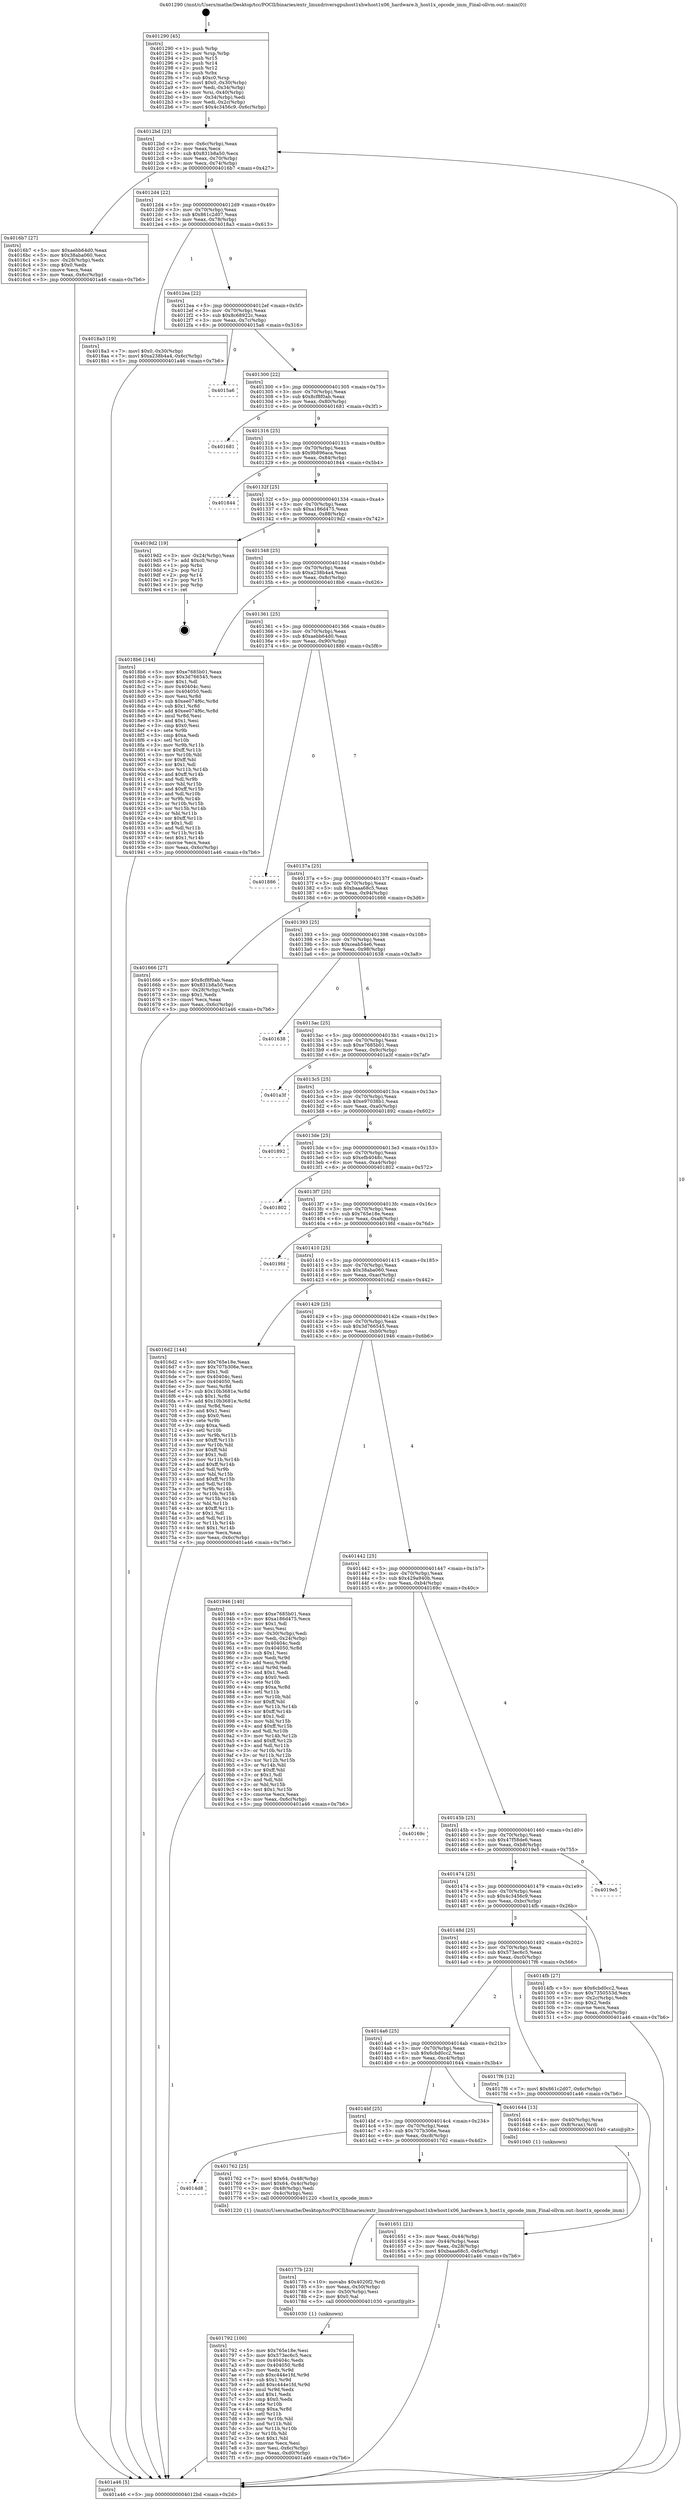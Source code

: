 digraph "0x401290" {
  label = "0x401290 (/mnt/c/Users/mathe/Desktop/tcc/POCII/binaries/extr_linuxdriversgpuhost1xhwhost1x06_hardware.h_host1x_opcode_imm_Final-ollvm.out::main(0))"
  labelloc = "t"
  node[shape=record]

  Entry [label="",width=0.3,height=0.3,shape=circle,fillcolor=black,style=filled]
  "0x4012bd" [label="{
     0x4012bd [23]\l
     | [instrs]\l
     &nbsp;&nbsp;0x4012bd \<+3\>: mov -0x6c(%rbp),%eax\l
     &nbsp;&nbsp;0x4012c0 \<+2\>: mov %eax,%ecx\l
     &nbsp;&nbsp;0x4012c2 \<+6\>: sub $0x831b8a50,%ecx\l
     &nbsp;&nbsp;0x4012c8 \<+3\>: mov %eax,-0x70(%rbp)\l
     &nbsp;&nbsp;0x4012cb \<+3\>: mov %ecx,-0x74(%rbp)\l
     &nbsp;&nbsp;0x4012ce \<+6\>: je 00000000004016b7 \<main+0x427\>\l
  }"]
  "0x4016b7" [label="{
     0x4016b7 [27]\l
     | [instrs]\l
     &nbsp;&nbsp;0x4016b7 \<+5\>: mov $0xaebb64d0,%eax\l
     &nbsp;&nbsp;0x4016bc \<+5\>: mov $0x38aba060,%ecx\l
     &nbsp;&nbsp;0x4016c1 \<+3\>: mov -0x28(%rbp),%edx\l
     &nbsp;&nbsp;0x4016c4 \<+3\>: cmp $0x0,%edx\l
     &nbsp;&nbsp;0x4016c7 \<+3\>: cmove %ecx,%eax\l
     &nbsp;&nbsp;0x4016ca \<+3\>: mov %eax,-0x6c(%rbp)\l
     &nbsp;&nbsp;0x4016cd \<+5\>: jmp 0000000000401a46 \<main+0x7b6\>\l
  }"]
  "0x4012d4" [label="{
     0x4012d4 [22]\l
     | [instrs]\l
     &nbsp;&nbsp;0x4012d4 \<+5\>: jmp 00000000004012d9 \<main+0x49\>\l
     &nbsp;&nbsp;0x4012d9 \<+3\>: mov -0x70(%rbp),%eax\l
     &nbsp;&nbsp;0x4012dc \<+5\>: sub $0x861c2d07,%eax\l
     &nbsp;&nbsp;0x4012e1 \<+3\>: mov %eax,-0x78(%rbp)\l
     &nbsp;&nbsp;0x4012e4 \<+6\>: je 00000000004018a3 \<main+0x613\>\l
  }"]
  Exit [label="",width=0.3,height=0.3,shape=circle,fillcolor=black,style=filled,peripheries=2]
  "0x4018a3" [label="{
     0x4018a3 [19]\l
     | [instrs]\l
     &nbsp;&nbsp;0x4018a3 \<+7\>: movl $0x0,-0x30(%rbp)\l
     &nbsp;&nbsp;0x4018aa \<+7\>: movl $0xa238b4a4,-0x6c(%rbp)\l
     &nbsp;&nbsp;0x4018b1 \<+5\>: jmp 0000000000401a46 \<main+0x7b6\>\l
  }"]
  "0x4012ea" [label="{
     0x4012ea [22]\l
     | [instrs]\l
     &nbsp;&nbsp;0x4012ea \<+5\>: jmp 00000000004012ef \<main+0x5f\>\l
     &nbsp;&nbsp;0x4012ef \<+3\>: mov -0x70(%rbp),%eax\l
     &nbsp;&nbsp;0x4012f2 \<+5\>: sub $0x8c68922c,%eax\l
     &nbsp;&nbsp;0x4012f7 \<+3\>: mov %eax,-0x7c(%rbp)\l
     &nbsp;&nbsp;0x4012fa \<+6\>: je 00000000004015a6 \<main+0x316\>\l
  }"]
  "0x401792" [label="{
     0x401792 [100]\l
     | [instrs]\l
     &nbsp;&nbsp;0x401792 \<+5\>: mov $0x765e18e,%esi\l
     &nbsp;&nbsp;0x401797 \<+5\>: mov $0x573ec6c5,%ecx\l
     &nbsp;&nbsp;0x40179c \<+7\>: mov 0x40404c,%edx\l
     &nbsp;&nbsp;0x4017a3 \<+8\>: mov 0x404050,%r8d\l
     &nbsp;&nbsp;0x4017ab \<+3\>: mov %edx,%r9d\l
     &nbsp;&nbsp;0x4017ae \<+7\>: sub $0xc444e1fd,%r9d\l
     &nbsp;&nbsp;0x4017b5 \<+4\>: sub $0x1,%r9d\l
     &nbsp;&nbsp;0x4017b9 \<+7\>: add $0xc444e1fd,%r9d\l
     &nbsp;&nbsp;0x4017c0 \<+4\>: imul %r9d,%edx\l
     &nbsp;&nbsp;0x4017c4 \<+3\>: and $0x1,%edx\l
     &nbsp;&nbsp;0x4017c7 \<+3\>: cmp $0x0,%edx\l
     &nbsp;&nbsp;0x4017ca \<+4\>: sete %r10b\l
     &nbsp;&nbsp;0x4017ce \<+4\>: cmp $0xa,%r8d\l
     &nbsp;&nbsp;0x4017d2 \<+4\>: setl %r11b\l
     &nbsp;&nbsp;0x4017d6 \<+3\>: mov %r10b,%bl\l
     &nbsp;&nbsp;0x4017d9 \<+3\>: and %r11b,%bl\l
     &nbsp;&nbsp;0x4017dc \<+3\>: xor %r11b,%r10b\l
     &nbsp;&nbsp;0x4017df \<+3\>: or %r10b,%bl\l
     &nbsp;&nbsp;0x4017e2 \<+3\>: test $0x1,%bl\l
     &nbsp;&nbsp;0x4017e5 \<+3\>: cmovne %ecx,%esi\l
     &nbsp;&nbsp;0x4017e8 \<+3\>: mov %esi,-0x6c(%rbp)\l
     &nbsp;&nbsp;0x4017eb \<+6\>: mov %eax,-0xd0(%rbp)\l
     &nbsp;&nbsp;0x4017f1 \<+5\>: jmp 0000000000401a46 \<main+0x7b6\>\l
  }"]
  "0x4015a6" [label="{
     0x4015a6\l
  }", style=dashed]
  "0x401300" [label="{
     0x401300 [22]\l
     | [instrs]\l
     &nbsp;&nbsp;0x401300 \<+5\>: jmp 0000000000401305 \<main+0x75\>\l
     &nbsp;&nbsp;0x401305 \<+3\>: mov -0x70(%rbp),%eax\l
     &nbsp;&nbsp;0x401308 \<+5\>: sub $0x8cf8f0ab,%eax\l
     &nbsp;&nbsp;0x40130d \<+3\>: mov %eax,-0x80(%rbp)\l
     &nbsp;&nbsp;0x401310 \<+6\>: je 0000000000401681 \<main+0x3f1\>\l
  }"]
  "0x40177b" [label="{
     0x40177b [23]\l
     | [instrs]\l
     &nbsp;&nbsp;0x40177b \<+10\>: movabs $0x4020f2,%rdi\l
     &nbsp;&nbsp;0x401785 \<+3\>: mov %eax,-0x50(%rbp)\l
     &nbsp;&nbsp;0x401788 \<+3\>: mov -0x50(%rbp),%esi\l
     &nbsp;&nbsp;0x40178b \<+2\>: mov $0x0,%al\l
     &nbsp;&nbsp;0x40178d \<+5\>: call 0000000000401030 \<printf@plt\>\l
     | [calls]\l
     &nbsp;&nbsp;0x401030 \{1\} (unknown)\l
  }"]
  "0x401681" [label="{
     0x401681\l
  }", style=dashed]
  "0x401316" [label="{
     0x401316 [25]\l
     | [instrs]\l
     &nbsp;&nbsp;0x401316 \<+5\>: jmp 000000000040131b \<main+0x8b\>\l
     &nbsp;&nbsp;0x40131b \<+3\>: mov -0x70(%rbp),%eax\l
     &nbsp;&nbsp;0x40131e \<+5\>: sub $0x9b896aca,%eax\l
     &nbsp;&nbsp;0x401323 \<+6\>: mov %eax,-0x84(%rbp)\l
     &nbsp;&nbsp;0x401329 \<+6\>: je 0000000000401844 \<main+0x5b4\>\l
  }"]
  "0x4014d8" [label="{
     0x4014d8\l
  }", style=dashed]
  "0x401844" [label="{
     0x401844\l
  }", style=dashed]
  "0x40132f" [label="{
     0x40132f [25]\l
     | [instrs]\l
     &nbsp;&nbsp;0x40132f \<+5\>: jmp 0000000000401334 \<main+0xa4\>\l
     &nbsp;&nbsp;0x401334 \<+3\>: mov -0x70(%rbp),%eax\l
     &nbsp;&nbsp;0x401337 \<+5\>: sub $0xa186d475,%eax\l
     &nbsp;&nbsp;0x40133c \<+6\>: mov %eax,-0x88(%rbp)\l
     &nbsp;&nbsp;0x401342 \<+6\>: je 00000000004019d2 \<main+0x742\>\l
  }"]
  "0x401762" [label="{
     0x401762 [25]\l
     | [instrs]\l
     &nbsp;&nbsp;0x401762 \<+7\>: movl $0x64,-0x48(%rbp)\l
     &nbsp;&nbsp;0x401769 \<+7\>: movl $0x64,-0x4c(%rbp)\l
     &nbsp;&nbsp;0x401770 \<+3\>: mov -0x48(%rbp),%edi\l
     &nbsp;&nbsp;0x401773 \<+3\>: mov -0x4c(%rbp),%esi\l
     &nbsp;&nbsp;0x401776 \<+5\>: call 0000000000401220 \<host1x_opcode_imm\>\l
     | [calls]\l
     &nbsp;&nbsp;0x401220 \{1\} (/mnt/c/Users/mathe/Desktop/tcc/POCII/binaries/extr_linuxdriversgpuhost1xhwhost1x06_hardware.h_host1x_opcode_imm_Final-ollvm.out::host1x_opcode_imm)\l
  }"]
  "0x4019d2" [label="{
     0x4019d2 [19]\l
     | [instrs]\l
     &nbsp;&nbsp;0x4019d2 \<+3\>: mov -0x24(%rbp),%eax\l
     &nbsp;&nbsp;0x4019d5 \<+7\>: add $0xc0,%rsp\l
     &nbsp;&nbsp;0x4019dc \<+1\>: pop %rbx\l
     &nbsp;&nbsp;0x4019dd \<+2\>: pop %r12\l
     &nbsp;&nbsp;0x4019df \<+2\>: pop %r14\l
     &nbsp;&nbsp;0x4019e1 \<+2\>: pop %r15\l
     &nbsp;&nbsp;0x4019e3 \<+1\>: pop %rbp\l
     &nbsp;&nbsp;0x4019e4 \<+1\>: ret\l
  }"]
  "0x401348" [label="{
     0x401348 [25]\l
     | [instrs]\l
     &nbsp;&nbsp;0x401348 \<+5\>: jmp 000000000040134d \<main+0xbd\>\l
     &nbsp;&nbsp;0x40134d \<+3\>: mov -0x70(%rbp),%eax\l
     &nbsp;&nbsp;0x401350 \<+5\>: sub $0xa238b4a4,%eax\l
     &nbsp;&nbsp;0x401355 \<+6\>: mov %eax,-0x8c(%rbp)\l
     &nbsp;&nbsp;0x40135b \<+6\>: je 00000000004018b6 \<main+0x626\>\l
  }"]
  "0x401651" [label="{
     0x401651 [21]\l
     | [instrs]\l
     &nbsp;&nbsp;0x401651 \<+3\>: mov %eax,-0x44(%rbp)\l
     &nbsp;&nbsp;0x401654 \<+3\>: mov -0x44(%rbp),%eax\l
     &nbsp;&nbsp;0x401657 \<+3\>: mov %eax,-0x28(%rbp)\l
     &nbsp;&nbsp;0x40165a \<+7\>: movl $0xbaaa68c5,-0x6c(%rbp)\l
     &nbsp;&nbsp;0x401661 \<+5\>: jmp 0000000000401a46 \<main+0x7b6\>\l
  }"]
  "0x4018b6" [label="{
     0x4018b6 [144]\l
     | [instrs]\l
     &nbsp;&nbsp;0x4018b6 \<+5\>: mov $0xe7685b01,%eax\l
     &nbsp;&nbsp;0x4018bb \<+5\>: mov $0x3d766545,%ecx\l
     &nbsp;&nbsp;0x4018c0 \<+2\>: mov $0x1,%dl\l
     &nbsp;&nbsp;0x4018c2 \<+7\>: mov 0x40404c,%esi\l
     &nbsp;&nbsp;0x4018c9 \<+7\>: mov 0x404050,%edi\l
     &nbsp;&nbsp;0x4018d0 \<+3\>: mov %esi,%r8d\l
     &nbsp;&nbsp;0x4018d3 \<+7\>: sub $0xee074f6c,%r8d\l
     &nbsp;&nbsp;0x4018da \<+4\>: sub $0x1,%r8d\l
     &nbsp;&nbsp;0x4018de \<+7\>: add $0xee074f6c,%r8d\l
     &nbsp;&nbsp;0x4018e5 \<+4\>: imul %r8d,%esi\l
     &nbsp;&nbsp;0x4018e9 \<+3\>: and $0x1,%esi\l
     &nbsp;&nbsp;0x4018ec \<+3\>: cmp $0x0,%esi\l
     &nbsp;&nbsp;0x4018ef \<+4\>: sete %r9b\l
     &nbsp;&nbsp;0x4018f3 \<+3\>: cmp $0xa,%edi\l
     &nbsp;&nbsp;0x4018f6 \<+4\>: setl %r10b\l
     &nbsp;&nbsp;0x4018fa \<+3\>: mov %r9b,%r11b\l
     &nbsp;&nbsp;0x4018fd \<+4\>: xor $0xff,%r11b\l
     &nbsp;&nbsp;0x401901 \<+3\>: mov %r10b,%bl\l
     &nbsp;&nbsp;0x401904 \<+3\>: xor $0xff,%bl\l
     &nbsp;&nbsp;0x401907 \<+3\>: xor $0x1,%dl\l
     &nbsp;&nbsp;0x40190a \<+3\>: mov %r11b,%r14b\l
     &nbsp;&nbsp;0x40190d \<+4\>: and $0xff,%r14b\l
     &nbsp;&nbsp;0x401911 \<+3\>: and %dl,%r9b\l
     &nbsp;&nbsp;0x401914 \<+3\>: mov %bl,%r15b\l
     &nbsp;&nbsp;0x401917 \<+4\>: and $0xff,%r15b\l
     &nbsp;&nbsp;0x40191b \<+3\>: and %dl,%r10b\l
     &nbsp;&nbsp;0x40191e \<+3\>: or %r9b,%r14b\l
     &nbsp;&nbsp;0x401921 \<+3\>: or %r10b,%r15b\l
     &nbsp;&nbsp;0x401924 \<+3\>: xor %r15b,%r14b\l
     &nbsp;&nbsp;0x401927 \<+3\>: or %bl,%r11b\l
     &nbsp;&nbsp;0x40192a \<+4\>: xor $0xff,%r11b\l
     &nbsp;&nbsp;0x40192e \<+3\>: or $0x1,%dl\l
     &nbsp;&nbsp;0x401931 \<+3\>: and %dl,%r11b\l
     &nbsp;&nbsp;0x401934 \<+3\>: or %r11b,%r14b\l
     &nbsp;&nbsp;0x401937 \<+4\>: test $0x1,%r14b\l
     &nbsp;&nbsp;0x40193b \<+3\>: cmovne %ecx,%eax\l
     &nbsp;&nbsp;0x40193e \<+3\>: mov %eax,-0x6c(%rbp)\l
     &nbsp;&nbsp;0x401941 \<+5\>: jmp 0000000000401a46 \<main+0x7b6\>\l
  }"]
  "0x401361" [label="{
     0x401361 [25]\l
     | [instrs]\l
     &nbsp;&nbsp;0x401361 \<+5\>: jmp 0000000000401366 \<main+0xd6\>\l
     &nbsp;&nbsp;0x401366 \<+3\>: mov -0x70(%rbp),%eax\l
     &nbsp;&nbsp;0x401369 \<+5\>: sub $0xaebb64d0,%eax\l
     &nbsp;&nbsp;0x40136e \<+6\>: mov %eax,-0x90(%rbp)\l
     &nbsp;&nbsp;0x401374 \<+6\>: je 0000000000401886 \<main+0x5f6\>\l
  }"]
  "0x4014bf" [label="{
     0x4014bf [25]\l
     | [instrs]\l
     &nbsp;&nbsp;0x4014bf \<+5\>: jmp 00000000004014c4 \<main+0x234\>\l
     &nbsp;&nbsp;0x4014c4 \<+3\>: mov -0x70(%rbp),%eax\l
     &nbsp;&nbsp;0x4014c7 \<+5\>: sub $0x707b306e,%eax\l
     &nbsp;&nbsp;0x4014cc \<+6\>: mov %eax,-0xc8(%rbp)\l
     &nbsp;&nbsp;0x4014d2 \<+6\>: je 0000000000401762 \<main+0x4d2\>\l
  }"]
  "0x401886" [label="{
     0x401886\l
  }", style=dashed]
  "0x40137a" [label="{
     0x40137a [25]\l
     | [instrs]\l
     &nbsp;&nbsp;0x40137a \<+5\>: jmp 000000000040137f \<main+0xef\>\l
     &nbsp;&nbsp;0x40137f \<+3\>: mov -0x70(%rbp),%eax\l
     &nbsp;&nbsp;0x401382 \<+5\>: sub $0xbaaa68c5,%eax\l
     &nbsp;&nbsp;0x401387 \<+6\>: mov %eax,-0x94(%rbp)\l
     &nbsp;&nbsp;0x40138d \<+6\>: je 0000000000401666 \<main+0x3d6\>\l
  }"]
  "0x401644" [label="{
     0x401644 [13]\l
     | [instrs]\l
     &nbsp;&nbsp;0x401644 \<+4\>: mov -0x40(%rbp),%rax\l
     &nbsp;&nbsp;0x401648 \<+4\>: mov 0x8(%rax),%rdi\l
     &nbsp;&nbsp;0x40164c \<+5\>: call 0000000000401040 \<atoi@plt\>\l
     | [calls]\l
     &nbsp;&nbsp;0x401040 \{1\} (unknown)\l
  }"]
  "0x401666" [label="{
     0x401666 [27]\l
     | [instrs]\l
     &nbsp;&nbsp;0x401666 \<+5\>: mov $0x8cf8f0ab,%eax\l
     &nbsp;&nbsp;0x40166b \<+5\>: mov $0x831b8a50,%ecx\l
     &nbsp;&nbsp;0x401670 \<+3\>: mov -0x28(%rbp),%edx\l
     &nbsp;&nbsp;0x401673 \<+3\>: cmp $0x1,%edx\l
     &nbsp;&nbsp;0x401676 \<+3\>: cmovl %ecx,%eax\l
     &nbsp;&nbsp;0x401679 \<+3\>: mov %eax,-0x6c(%rbp)\l
     &nbsp;&nbsp;0x40167c \<+5\>: jmp 0000000000401a46 \<main+0x7b6\>\l
  }"]
  "0x401393" [label="{
     0x401393 [25]\l
     | [instrs]\l
     &nbsp;&nbsp;0x401393 \<+5\>: jmp 0000000000401398 \<main+0x108\>\l
     &nbsp;&nbsp;0x401398 \<+3\>: mov -0x70(%rbp),%eax\l
     &nbsp;&nbsp;0x40139b \<+5\>: sub $0xceab54e6,%eax\l
     &nbsp;&nbsp;0x4013a0 \<+6\>: mov %eax,-0x98(%rbp)\l
     &nbsp;&nbsp;0x4013a6 \<+6\>: je 0000000000401638 \<main+0x3a8\>\l
  }"]
  "0x4014a6" [label="{
     0x4014a6 [25]\l
     | [instrs]\l
     &nbsp;&nbsp;0x4014a6 \<+5\>: jmp 00000000004014ab \<main+0x21b\>\l
     &nbsp;&nbsp;0x4014ab \<+3\>: mov -0x70(%rbp),%eax\l
     &nbsp;&nbsp;0x4014ae \<+5\>: sub $0x6cbd0cc2,%eax\l
     &nbsp;&nbsp;0x4014b3 \<+6\>: mov %eax,-0xc4(%rbp)\l
     &nbsp;&nbsp;0x4014b9 \<+6\>: je 0000000000401644 \<main+0x3b4\>\l
  }"]
  "0x401638" [label="{
     0x401638\l
  }", style=dashed]
  "0x4013ac" [label="{
     0x4013ac [25]\l
     | [instrs]\l
     &nbsp;&nbsp;0x4013ac \<+5\>: jmp 00000000004013b1 \<main+0x121\>\l
     &nbsp;&nbsp;0x4013b1 \<+3\>: mov -0x70(%rbp),%eax\l
     &nbsp;&nbsp;0x4013b4 \<+5\>: sub $0xe7685b01,%eax\l
     &nbsp;&nbsp;0x4013b9 \<+6\>: mov %eax,-0x9c(%rbp)\l
     &nbsp;&nbsp;0x4013bf \<+6\>: je 0000000000401a3f \<main+0x7af\>\l
  }"]
  "0x4017f6" [label="{
     0x4017f6 [12]\l
     | [instrs]\l
     &nbsp;&nbsp;0x4017f6 \<+7\>: movl $0x861c2d07,-0x6c(%rbp)\l
     &nbsp;&nbsp;0x4017fd \<+5\>: jmp 0000000000401a46 \<main+0x7b6\>\l
  }"]
  "0x401a3f" [label="{
     0x401a3f\l
  }", style=dashed]
  "0x4013c5" [label="{
     0x4013c5 [25]\l
     | [instrs]\l
     &nbsp;&nbsp;0x4013c5 \<+5\>: jmp 00000000004013ca \<main+0x13a\>\l
     &nbsp;&nbsp;0x4013ca \<+3\>: mov -0x70(%rbp),%eax\l
     &nbsp;&nbsp;0x4013cd \<+5\>: sub $0xe97038b1,%eax\l
     &nbsp;&nbsp;0x4013d2 \<+6\>: mov %eax,-0xa0(%rbp)\l
     &nbsp;&nbsp;0x4013d8 \<+6\>: je 0000000000401892 \<main+0x602\>\l
  }"]
  "0x401290" [label="{
     0x401290 [45]\l
     | [instrs]\l
     &nbsp;&nbsp;0x401290 \<+1\>: push %rbp\l
     &nbsp;&nbsp;0x401291 \<+3\>: mov %rsp,%rbp\l
     &nbsp;&nbsp;0x401294 \<+2\>: push %r15\l
     &nbsp;&nbsp;0x401296 \<+2\>: push %r14\l
     &nbsp;&nbsp;0x401298 \<+2\>: push %r12\l
     &nbsp;&nbsp;0x40129a \<+1\>: push %rbx\l
     &nbsp;&nbsp;0x40129b \<+7\>: sub $0xc0,%rsp\l
     &nbsp;&nbsp;0x4012a2 \<+7\>: movl $0x0,-0x30(%rbp)\l
     &nbsp;&nbsp;0x4012a9 \<+3\>: mov %edi,-0x34(%rbp)\l
     &nbsp;&nbsp;0x4012ac \<+4\>: mov %rsi,-0x40(%rbp)\l
     &nbsp;&nbsp;0x4012b0 \<+3\>: mov -0x34(%rbp),%edi\l
     &nbsp;&nbsp;0x4012b3 \<+3\>: mov %edi,-0x2c(%rbp)\l
     &nbsp;&nbsp;0x4012b6 \<+7\>: movl $0x4c3456c9,-0x6c(%rbp)\l
  }"]
  "0x401892" [label="{
     0x401892\l
  }", style=dashed]
  "0x4013de" [label="{
     0x4013de [25]\l
     | [instrs]\l
     &nbsp;&nbsp;0x4013de \<+5\>: jmp 00000000004013e3 \<main+0x153\>\l
     &nbsp;&nbsp;0x4013e3 \<+3\>: mov -0x70(%rbp),%eax\l
     &nbsp;&nbsp;0x4013e6 \<+5\>: sub $0xefb4048c,%eax\l
     &nbsp;&nbsp;0x4013eb \<+6\>: mov %eax,-0xa4(%rbp)\l
     &nbsp;&nbsp;0x4013f1 \<+6\>: je 0000000000401802 \<main+0x572\>\l
  }"]
  "0x401a46" [label="{
     0x401a46 [5]\l
     | [instrs]\l
     &nbsp;&nbsp;0x401a46 \<+5\>: jmp 00000000004012bd \<main+0x2d\>\l
  }"]
  "0x401802" [label="{
     0x401802\l
  }", style=dashed]
  "0x4013f7" [label="{
     0x4013f7 [25]\l
     | [instrs]\l
     &nbsp;&nbsp;0x4013f7 \<+5\>: jmp 00000000004013fc \<main+0x16c\>\l
     &nbsp;&nbsp;0x4013fc \<+3\>: mov -0x70(%rbp),%eax\l
     &nbsp;&nbsp;0x4013ff \<+5\>: sub $0x765e18e,%eax\l
     &nbsp;&nbsp;0x401404 \<+6\>: mov %eax,-0xa8(%rbp)\l
     &nbsp;&nbsp;0x40140a \<+6\>: je 00000000004019fd \<main+0x76d\>\l
  }"]
  "0x40148d" [label="{
     0x40148d [25]\l
     | [instrs]\l
     &nbsp;&nbsp;0x40148d \<+5\>: jmp 0000000000401492 \<main+0x202\>\l
     &nbsp;&nbsp;0x401492 \<+3\>: mov -0x70(%rbp),%eax\l
     &nbsp;&nbsp;0x401495 \<+5\>: sub $0x573ec6c5,%eax\l
     &nbsp;&nbsp;0x40149a \<+6\>: mov %eax,-0xc0(%rbp)\l
     &nbsp;&nbsp;0x4014a0 \<+6\>: je 00000000004017f6 \<main+0x566\>\l
  }"]
  "0x4019fd" [label="{
     0x4019fd\l
  }", style=dashed]
  "0x401410" [label="{
     0x401410 [25]\l
     | [instrs]\l
     &nbsp;&nbsp;0x401410 \<+5\>: jmp 0000000000401415 \<main+0x185\>\l
     &nbsp;&nbsp;0x401415 \<+3\>: mov -0x70(%rbp),%eax\l
     &nbsp;&nbsp;0x401418 \<+5\>: sub $0x38aba060,%eax\l
     &nbsp;&nbsp;0x40141d \<+6\>: mov %eax,-0xac(%rbp)\l
     &nbsp;&nbsp;0x401423 \<+6\>: je 00000000004016d2 \<main+0x442\>\l
  }"]
  "0x4014fb" [label="{
     0x4014fb [27]\l
     | [instrs]\l
     &nbsp;&nbsp;0x4014fb \<+5\>: mov $0x6cbd0cc2,%eax\l
     &nbsp;&nbsp;0x401500 \<+5\>: mov $0x7350553d,%ecx\l
     &nbsp;&nbsp;0x401505 \<+3\>: mov -0x2c(%rbp),%edx\l
     &nbsp;&nbsp;0x401508 \<+3\>: cmp $0x2,%edx\l
     &nbsp;&nbsp;0x40150b \<+3\>: cmovne %ecx,%eax\l
     &nbsp;&nbsp;0x40150e \<+3\>: mov %eax,-0x6c(%rbp)\l
     &nbsp;&nbsp;0x401511 \<+5\>: jmp 0000000000401a46 \<main+0x7b6\>\l
  }"]
  "0x4016d2" [label="{
     0x4016d2 [144]\l
     | [instrs]\l
     &nbsp;&nbsp;0x4016d2 \<+5\>: mov $0x765e18e,%eax\l
     &nbsp;&nbsp;0x4016d7 \<+5\>: mov $0x707b306e,%ecx\l
     &nbsp;&nbsp;0x4016dc \<+2\>: mov $0x1,%dl\l
     &nbsp;&nbsp;0x4016de \<+7\>: mov 0x40404c,%esi\l
     &nbsp;&nbsp;0x4016e5 \<+7\>: mov 0x404050,%edi\l
     &nbsp;&nbsp;0x4016ec \<+3\>: mov %esi,%r8d\l
     &nbsp;&nbsp;0x4016ef \<+7\>: sub $0x10b3681e,%r8d\l
     &nbsp;&nbsp;0x4016f6 \<+4\>: sub $0x1,%r8d\l
     &nbsp;&nbsp;0x4016fa \<+7\>: add $0x10b3681e,%r8d\l
     &nbsp;&nbsp;0x401701 \<+4\>: imul %r8d,%esi\l
     &nbsp;&nbsp;0x401705 \<+3\>: and $0x1,%esi\l
     &nbsp;&nbsp;0x401708 \<+3\>: cmp $0x0,%esi\l
     &nbsp;&nbsp;0x40170b \<+4\>: sete %r9b\l
     &nbsp;&nbsp;0x40170f \<+3\>: cmp $0xa,%edi\l
     &nbsp;&nbsp;0x401712 \<+4\>: setl %r10b\l
     &nbsp;&nbsp;0x401716 \<+3\>: mov %r9b,%r11b\l
     &nbsp;&nbsp;0x401719 \<+4\>: xor $0xff,%r11b\l
     &nbsp;&nbsp;0x40171d \<+3\>: mov %r10b,%bl\l
     &nbsp;&nbsp;0x401720 \<+3\>: xor $0xff,%bl\l
     &nbsp;&nbsp;0x401723 \<+3\>: xor $0x1,%dl\l
     &nbsp;&nbsp;0x401726 \<+3\>: mov %r11b,%r14b\l
     &nbsp;&nbsp;0x401729 \<+4\>: and $0xff,%r14b\l
     &nbsp;&nbsp;0x40172d \<+3\>: and %dl,%r9b\l
     &nbsp;&nbsp;0x401730 \<+3\>: mov %bl,%r15b\l
     &nbsp;&nbsp;0x401733 \<+4\>: and $0xff,%r15b\l
     &nbsp;&nbsp;0x401737 \<+3\>: and %dl,%r10b\l
     &nbsp;&nbsp;0x40173a \<+3\>: or %r9b,%r14b\l
     &nbsp;&nbsp;0x40173d \<+3\>: or %r10b,%r15b\l
     &nbsp;&nbsp;0x401740 \<+3\>: xor %r15b,%r14b\l
     &nbsp;&nbsp;0x401743 \<+3\>: or %bl,%r11b\l
     &nbsp;&nbsp;0x401746 \<+4\>: xor $0xff,%r11b\l
     &nbsp;&nbsp;0x40174a \<+3\>: or $0x1,%dl\l
     &nbsp;&nbsp;0x40174d \<+3\>: and %dl,%r11b\l
     &nbsp;&nbsp;0x401750 \<+3\>: or %r11b,%r14b\l
     &nbsp;&nbsp;0x401753 \<+4\>: test $0x1,%r14b\l
     &nbsp;&nbsp;0x401757 \<+3\>: cmovne %ecx,%eax\l
     &nbsp;&nbsp;0x40175a \<+3\>: mov %eax,-0x6c(%rbp)\l
     &nbsp;&nbsp;0x40175d \<+5\>: jmp 0000000000401a46 \<main+0x7b6\>\l
  }"]
  "0x401429" [label="{
     0x401429 [25]\l
     | [instrs]\l
     &nbsp;&nbsp;0x401429 \<+5\>: jmp 000000000040142e \<main+0x19e\>\l
     &nbsp;&nbsp;0x40142e \<+3\>: mov -0x70(%rbp),%eax\l
     &nbsp;&nbsp;0x401431 \<+5\>: sub $0x3d766545,%eax\l
     &nbsp;&nbsp;0x401436 \<+6\>: mov %eax,-0xb0(%rbp)\l
     &nbsp;&nbsp;0x40143c \<+6\>: je 0000000000401946 \<main+0x6b6\>\l
  }"]
  "0x401474" [label="{
     0x401474 [25]\l
     | [instrs]\l
     &nbsp;&nbsp;0x401474 \<+5\>: jmp 0000000000401479 \<main+0x1e9\>\l
     &nbsp;&nbsp;0x401479 \<+3\>: mov -0x70(%rbp),%eax\l
     &nbsp;&nbsp;0x40147c \<+5\>: sub $0x4c3456c9,%eax\l
     &nbsp;&nbsp;0x401481 \<+6\>: mov %eax,-0xbc(%rbp)\l
     &nbsp;&nbsp;0x401487 \<+6\>: je 00000000004014fb \<main+0x26b\>\l
  }"]
  "0x401946" [label="{
     0x401946 [140]\l
     | [instrs]\l
     &nbsp;&nbsp;0x401946 \<+5\>: mov $0xe7685b01,%eax\l
     &nbsp;&nbsp;0x40194b \<+5\>: mov $0xa186d475,%ecx\l
     &nbsp;&nbsp;0x401950 \<+2\>: mov $0x1,%dl\l
     &nbsp;&nbsp;0x401952 \<+2\>: xor %esi,%esi\l
     &nbsp;&nbsp;0x401954 \<+3\>: mov -0x30(%rbp),%edi\l
     &nbsp;&nbsp;0x401957 \<+3\>: mov %edi,-0x24(%rbp)\l
     &nbsp;&nbsp;0x40195a \<+7\>: mov 0x40404c,%edi\l
     &nbsp;&nbsp;0x401961 \<+8\>: mov 0x404050,%r8d\l
     &nbsp;&nbsp;0x401969 \<+3\>: sub $0x1,%esi\l
     &nbsp;&nbsp;0x40196c \<+3\>: mov %edi,%r9d\l
     &nbsp;&nbsp;0x40196f \<+3\>: add %esi,%r9d\l
     &nbsp;&nbsp;0x401972 \<+4\>: imul %r9d,%edi\l
     &nbsp;&nbsp;0x401976 \<+3\>: and $0x1,%edi\l
     &nbsp;&nbsp;0x401979 \<+3\>: cmp $0x0,%edi\l
     &nbsp;&nbsp;0x40197c \<+4\>: sete %r10b\l
     &nbsp;&nbsp;0x401980 \<+4\>: cmp $0xa,%r8d\l
     &nbsp;&nbsp;0x401984 \<+4\>: setl %r11b\l
     &nbsp;&nbsp;0x401988 \<+3\>: mov %r10b,%bl\l
     &nbsp;&nbsp;0x40198b \<+3\>: xor $0xff,%bl\l
     &nbsp;&nbsp;0x40198e \<+3\>: mov %r11b,%r14b\l
     &nbsp;&nbsp;0x401991 \<+4\>: xor $0xff,%r14b\l
     &nbsp;&nbsp;0x401995 \<+3\>: xor $0x1,%dl\l
     &nbsp;&nbsp;0x401998 \<+3\>: mov %bl,%r15b\l
     &nbsp;&nbsp;0x40199b \<+4\>: and $0xff,%r15b\l
     &nbsp;&nbsp;0x40199f \<+3\>: and %dl,%r10b\l
     &nbsp;&nbsp;0x4019a2 \<+3\>: mov %r14b,%r12b\l
     &nbsp;&nbsp;0x4019a5 \<+4\>: and $0xff,%r12b\l
     &nbsp;&nbsp;0x4019a9 \<+3\>: and %dl,%r11b\l
     &nbsp;&nbsp;0x4019ac \<+3\>: or %r10b,%r15b\l
     &nbsp;&nbsp;0x4019af \<+3\>: or %r11b,%r12b\l
     &nbsp;&nbsp;0x4019b2 \<+3\>: xor %r12b,%r15b\l
     &nbsp;&nbsp;0x4019b5 \<+3\>: or %r14b,%bl\l
     &nbsp;&nbsp;0x4019b8 \<+3\>: xor $0xff,%bl\l
     &nbsp;&nbsp;0x4019bb \<+3\>: or $0x1,%dl\l
     &nbsp;&nbsp;0x4019be \<+2\>: and %dl,%bl\l
     &nbsp;&nbsp;0x4019c0 \<+3\>: or %bl,%r15b\l
     &nbsp;&nbsp;0x4019c3 \<+4\>: test $0x1,%r15b\l
     &nbsp;&nbsp;0x4019c7 \<+3\>: cmovne %ecx,%eax\l
     &nbsp;&nbsp;0x4019ca \<+3\>: mov %eax,-0x6c(%rbp)\l
     &nbsp;&nbsp;0x4019cd \<+5\>: jmp 0000000000401a46 \<main+0x7b6\>\l
  }"]
  "0x401442" [label="{
     0x401442 [25]\l
     | [instrs]\l
     &nbsp;&nbsp;0x401442 \<+5\>: jmp 0000000000401447 \<main+0x1b7\>\l
     &nbsp;&nbsp;0x401447 \<+3\>: mov -0x70(%rbp),%eax\l
     &nbsp;&nbsp;0x40144a \<+5\>: sub $0x429a940b,%eax\l
     &nbsp;&nbsp;0x40144f \<+6\>: mov %eax,-0xb4(%rbp)\l
     &nbsp;&nbsp;0x401455 \<+6\>: je 000000000040169c \<main+0x40c\>\l
  }"]
  "0x4019e5" [label="{
     0x4019e5\l
  }", style=dashed]
  "0x40169c" [label="{
     0x40169c\l
  }", style=dashed]
  "0x40145b" [label="{
     0x40145b [25]\l
     | [instrs]\l
     &nbsp;&nbsp;0x40145b \<+5\>: jmp 0000000000401460 \<main+0x1d0\>\l
     &nbsp;&nbsp;0x401460 \<+3\>: mov -0x70(%rbp),%eax\l
     &nbsp;&nbsp;0x401463 \<+5\>: sub $0x47f58de6,%eax\l
     &nbsp;&nbsp;0x401468 \<+6\>: mov %eax,-0xb8(%rbp)\l
     &nbsp;&nbsp;0x40146e \<+6\>: je 00000000004019e5 \<main+0x755\>\l
  }"]
  Entry -> "0x401290" [label=" 1"]
  "0x4012bd" -> "0x4016b7" [label=" 1"]
  "0x4012bd" -> "0x4012d4" [label=" 10"]
  "0x4019d2" -> Exit [label=" 1"]
  "0x4012d4" -> "0x4018a3" [label=" 1"]
  "0x4012d4" -> "0x4012ea" [label=" 9"]
  "0x401946" -> "0x401a46" [label=" 1"]
  "0x4012ea" -> "0x4015a6" [label=" 0"]
  "0x4012ea" -> "0x401300" [label=" 9"]
  "0x4018b6" -> "0x401a46" [label=" 1"]
  "0x401300" -> "0x401681" [label=" 0"]
  "0x401300" -> "0x401316" [label=" 9"]
  "0x4018a3" -> "0x401a46" [label=" 1"]
  "0x401316" -> "0x401844" [label=" 0"]
  "0x401316" -> "0x40132f" [label=" 9"]
  "0x4017f6" -> "0x401a46" [label=" 1"]
  "0x40132f" -> "0x4019d2" [label=" 1"]
  "0x40132f" -> "0x401348" [label=" 8"]
  "0x401792" -> "0x401a46" [label=" 1"]
  "0x401348" -> "0x4018b6" [label=" 1"]
  "0x401348" -> "0x401361" [label=" 7"]
  "0x401762" -> "0x40177b" [label=" 1"]
  "0x401361" -> "0x401886" [label=" 0"]
  "0x401361" -> "0x40137a" [label=" 7"]
  "0x4014bf" -> "0x4014d8" [label=" 0"]
  "0x40137a" -> "0x401666" [label=" 1"]
  "0x40137a" -> "0x401393" [label=" 6"]
  "0x4014bf" -> "0x401762" [label=" 1"]
  "0x401393" -> "0x401638" [label=" 0"]
  "0x401393" -> "0x4013ac" [label=" 6"]
  "0x4016d2" -> "0x401a46" [label=" 1"]
  "0x4013ac" -> "0x401a3f" [label=" 0"]
  "0x4013ac" -> "0x4013c5" [label=" 6"]
  "0x4016b7" -> "0x401a46" [label=" 1"]
  "0x4013c5" -> "0x401892" [label=" 0"]
  "0x4013c5" -> "0x4013de" [label=" 6"]
  "0x401651" -> "0x401a46" [label=" 1"]
  "0x4013de" -> "0x401802" [label=" 0"]
  "0x4013de" -> "0x4013f7" [label=" 6"]
  "0x401644" -> "0x401651" [label=" 1"]
  "0x4013f7" -> "0x4019fd" [label=" 0"]
  "0x4013f7" -> "0x401410" [label=" 6"]
  "0x4014a6" -> "0x4014bf" [label=" 1"]
  "0x401410" -> "0x4016d2" [label=" 1"]
  "0x401410" -> "0x401429" [label=" 5"]
  "0x4014a6" -> "0x401644" [label=" 1"]
  "0x401429" -> "0x401946" [label=" 1"]
  "0x401429" -> "0x401442" [label=" 4"]
  "0x40148d" -> "0x4014a6" [label=" 2"]
  "0x401442" -> "0x40169c" [label=" 0"]
  "0x401442" -> "0x40145b" [label=" 4"]
  "0x40148d" -> "0x4017f6" [label=" 1"]
  "0x40145b" -> "0x4019e5" [label=" 0"]
  "0x40145b" -> "0x401474" [label=" 4"]
  "0x40177b" -> "0x401792" [label=" 1"]
  "0x401474" -> "0x4014fb" [label=" 1"]
  "0x401474" -> "0x40148d" [label=" 3"]
  "0x4014fb" -> "0x401a46" [label=" 1"]
  "0x401290" -> "0x4012bd" [label=" 1"]
  "0x401a46" -> "0x4012bd" [label=" 10"]
  "0x401666" -> "0x401a46" [label=" 1"]
}
